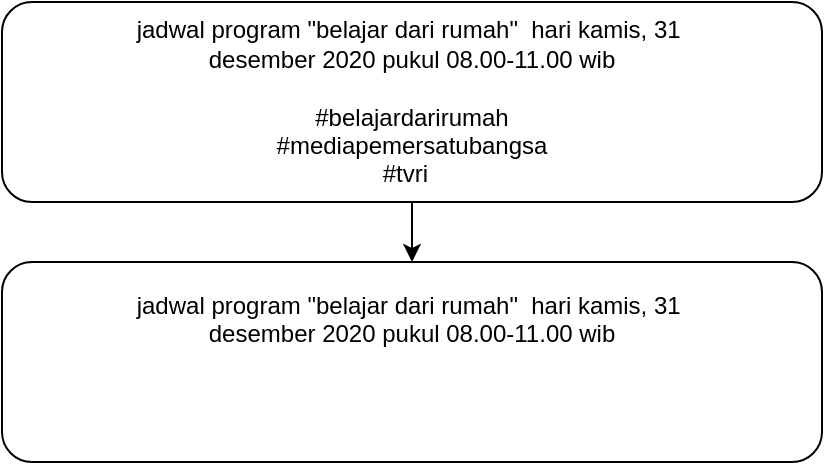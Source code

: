 <mxfile version="14.2.7" type="device"><diagram id="v784VKtAoAaX59sr6y2_" name="Page-1"><mxGraphModel dx="868" dy="425" grid="1" gridSize="10" guides="1" tooltips="1" connect="1" arrows="1" fold="1" page="1" pageScale="1" pageWidth="827" pageHeight="1169" math="0" shadow="0"><root><mxCell id="0"/><mxCell id="1" parent="0"/><mxCell id="1KNiOCyb68YxS8aXUdBT-7" style="edgeStyle=orthogonalEdgeStyle;rounded=0;orthogonalLoop=1;jettySize=auto;html=1;entryX=0.5;entryY=0;entryDx=0;entryDy=0;" parent="1" source="1KNiOCyb68YxS8aXUdBT-4" target="1KNiOCyb68YxS8aXUdBT-5" edge="1"><mxGeometry relative="1" as="geometry"/></mxCell><mxCell id="1KNiOCyb68YxS8aXUdBT-4" value="&lt;div&gt;&lt;div&gt;&lt;div&gt;&lt;div&gt;jadwal program &quot;belajar dari rumah&quot;&amp;nbsp; hari kamis, 31&amp;nbsp;&lt;/div&gt;&lt;div&gt;desember 2020 pukul 08.00-11.00 wib&lt;/div&gt;&lt;div&gt;&lt;br&gt;&lt;/div&gt;&lt;div&gt;#belajardarirumah&lt;/div&gt;&lt;div&gt;#mediapemersatubangsa&lt;/div&gt;&lt;div&gt;#tvri&amp;nbsp;&amp;nbsp;&lt;/div&gt;&lt;/div&gt;&lt;/div&gt;&lt;/div&gt;" style="rounded=1;whiteSpace=wrap;html=1;align=center;" parent="1" vertex="1"><mxGeometry x="40" y="40" width="410" height="100" as="geometry"/></mxCell><mxCell id="1KNiOCyb68YxS8aXUdBT-5" value="&lt;div&gt;jadwal program &quot;belajar dari rumah&quot;&amp;nbsp; hari kamis, 31&lt;span&gt;&amp;nbsp;&lt;/span&gt;&lt;/div&gt;&lt;div&gt;&lt;span&gt;desember 2020 pukul 08.00-11.00 wib&lt;/span&gt;&lt;/div&gt;&lt;div&gt;&lt;br&gt;&lt;/div&gt;&lt;div&gt;&lt;br&gt;&lt;/div&gt;&lt;div&gt;&lt;br&gt;&lt;/div&gt;" style="rounded=1;whiteSpace=wrap;html=1;align=center;" parent="1" vertex="1"><mxGeometry x="40" y="170" width="410" height="100" as="geometry"/></mxCell></root></mxGraphModel></diagram></mxfile>